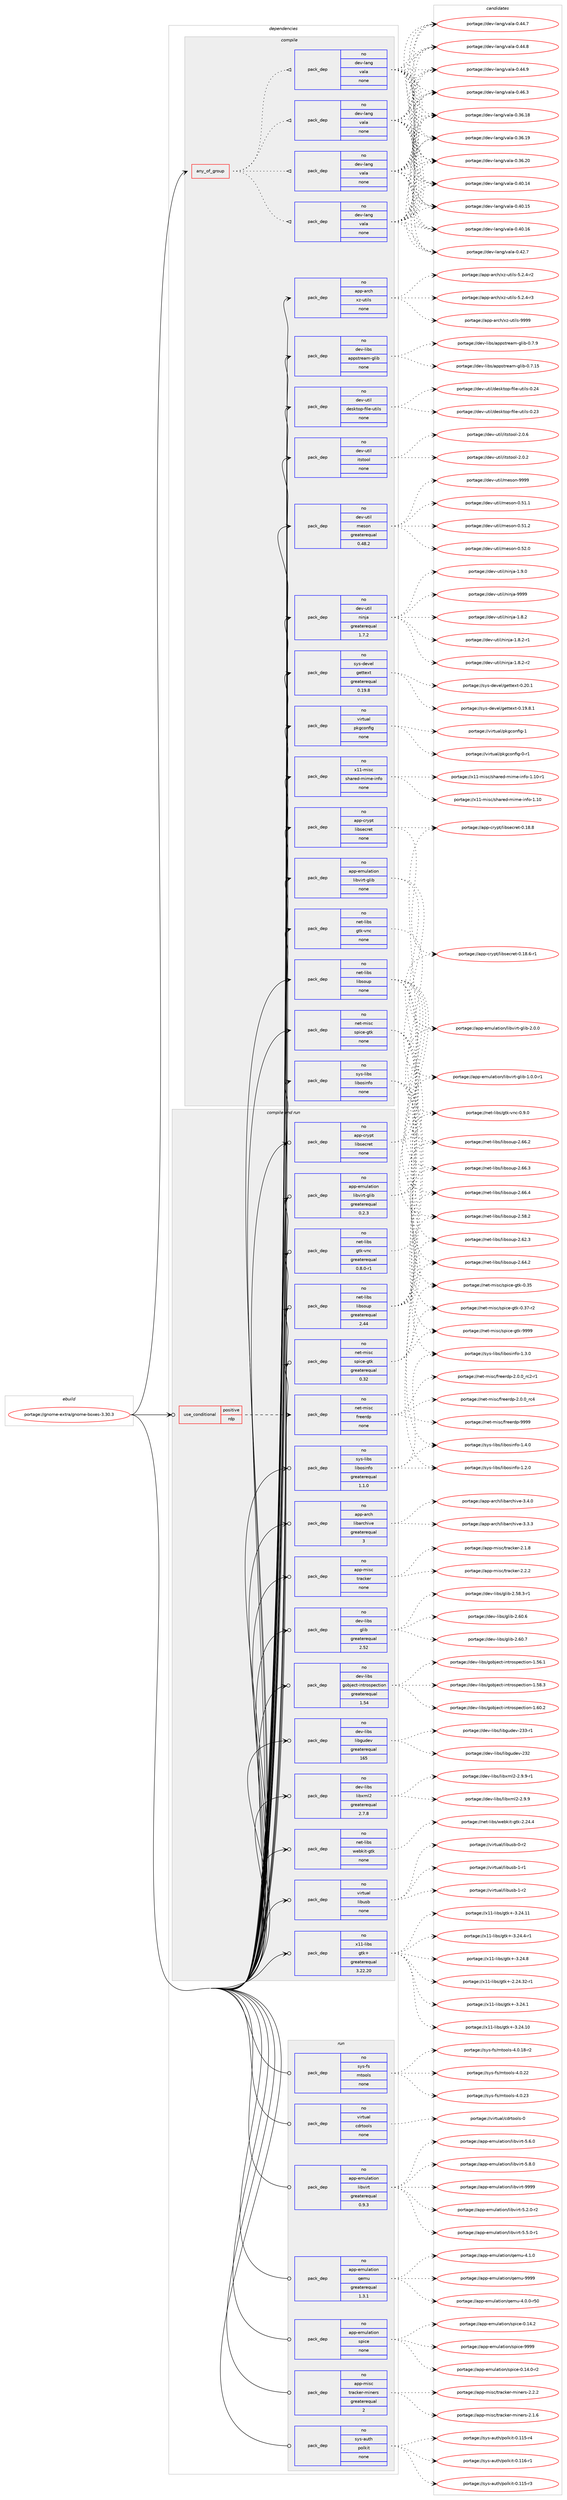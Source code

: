 digraph prolog {

# *************
# Graph options
# *************

newrank=true;
concentrate=true;
compound=true;
graph [rankdir=LR,fontname=Helvetica,fontsize=10,ranksep=1.5];#, ranksep=2.5, nodesep=0.2];
edge  [arrowhead=vee];
node  [fontname=Helvetica,fontsize=10];

# **********
# The ebuild
# **********

subgraph cluster_leftcol {
color=gray;
rank=same;
label=<<i>ebuild</i>>;
id [label="portage://gnome-extra/gnome-boxes-3.30.3", color=red, width=4, href="../gnome-extra/gnome-boxes-3.30.3.svg"];
}

# ****************
# The dependencies
# ****************

subgraph cluster_midcol {
color=gray;
label=<<i>dependencies</i>>;
subgraph cluster_compile {
fillcolor="#eeeeee";
style=filled;
label=<<i>compile</i>>;
subgraph any4024 {
dependency281312 [label=<<TABLE BORDER="0" CELLBORDER="1" CELLSPACING="0" CELLPADDING="4"><TR><TD CELLPADDING="10">any_of_group</TD></TR></TABLE>>, shape=none, color=red];subgraph pack202770 {
dependency281313 [label=<<TABLE BORDER="0" CELLBORDER="1" CELLSPACING="0" CELLPADDING="4" WIDTH="220"><TR><TD ROWSPAN="6" CELLPADDING="30">pack_dep</TD></TR><TR><TD WIDTH="110">no</TD></TR><TR><TD>dev-lang</TD></TR><TR><TD>vala</TD></TR><TR><TD>none</TD></TR><TR><TD></TD></TR></TABLE>>, shape=none, color=blue];
}
dependency281312:e -> dependency281313:w [weight=20,style="dotted",arrowhead="oinv"];
subgraph pack202771 {
dependency281314 [label=<<TABLE BORDER="0" CELLBORDER="1" CELLSPACING="0" CELLPADDING="4" WIDTH="220"><TR><TD ROWSPAN="6" CELLPADDING="30">pack_dep</TD></TR><TR><TD WIDTH="110">no</TD></TR><TR><TD>dev-lang</TD></TR><TR><TD>vala</TD></TR><TR><TD>none</TD></TR><TR><TD></TD></TR></TABLE>>, shape=none, color=blue];
}
dependency281312:e -> dependency281314:w [weight=20,style="dotted",arrowhead="oinv"];
subgraph pack202772 {
dependency281315 [label=<<TABLE BORDER="0" CELLBORDER="1" CELLSPACING="0" CELLPADDING="4" WIDTH="220"><TR><TD ROWSPAN="6" CELLPADDING="30">pack_dep</TD></TR><TR><TD WIDTH="110">no</TD></TR><TR><TD>dev-lang</TD></TR><TR><TD>vala</TD></TR><TR><TD>none</TD></TR><TR><TD></TD></TR></TABLE>>, shape=none, color=blue];
}
dependency281312:e -> dependency281315:w [weight=20,style="dotted",arrowhead="oinv"];
subgraph pack202773 {
dependency281316 [label=<<TABLE BORDER="0" CELLBORDER="1" CELLSPACING="0" CELLPADDING="4" WIDTH="220"><TR><TD ROWSPAN="6" CELLPADDING="30">pack_dep</TD></TR><TR><TD WIDTH="110">no</TD></TR><TR><TD>dev-lang</TD></TR><TR><TD>vala</TD></TR><TR><TD>none</TD></TR><TR><TD></TD></TR></TABLE>>, shape=none, color=blue];
}
dependency281312:e -> dependency281316:w [weight=20,style="dotted",arrowhead="oinv"];
}
id:e -> dependency281312:w [weight=20,style="solid",arrowhead="vee"];
subgraph pack202774 {
dependency281317 [label=<<TABLE BORDER="0" CELLBORDER="1" CELLSPACING="0" CELLPADDING="4" WIDTH="220"><TR><TD ROWSPAN="6" CELLPADDING="30">pack_dep</TD></TR><TR><TD WIDTH="110">no</TD></TR><TR><TD>app-arch</TD></TR><TR><TD>xz-utils</TD></TR><TR><TD>none</TD></TR><TR><TD></TD></TR></TABLE>>, shape=none, color=blue];
}
id:e -> dependency281317:w [weight=20,style="solid",arrowhead="vee"];
subgraph pack202775 {
dependency281318 [label=<<TABLE BORDER="0" CELLBORDER="1" CELLSPACING="0" CELLPADDING="4" WIDTH="220"><TR><TD ROWSPAN="6" CELLPADDING="30">pack_dep</TD></TR><TR><TD WIDTH="110">no</TD></TR><TR><TD>app-crypt</TD></TR><TR><TD>libsecret</TD></TR><TR><TD>none</TD></TR><TR><TD></TD></TR></TABLE>>, shape=none, color=blue];
}
id:e -> dependency281318:w [weight=20,style="solid",arrowhead="vee"];
subgraph pack202776 {
dependency281319 [label=<<TABLE BORDER="0" CELLBORDER="1" CELLSPACING="0" CELLPADDING="4" WIDTH="220"><TR><TD ROWSPAN="6" CELLPADDING="30">pack_dep</TD></TR><TR><TD WIDTH="110">no</TD></TR><TR><TD>app-emulation</TD></TR><TR><TD>libvirt-glib</TD></TR><TR><TD>none</TD></TR><TR><TD></TD></TR></TABLE>>, shape=none, color=blue];
}
id:e -> dependency281319:w [weight=20,style="solid",arrowhead="vee"];
subgraph pack202777 {
dependency281320 [label=<<TABLE BORDER="0" CELLBORDER="1" CELLSPACING="0" CELLPADDING="4" WIDTH="220"><TR><TD ROWSPAN="6" CELLPADDING="30">pack_dep</TD></TR><TR><TD WIDTH="110">no</TD></TR><TR><TD>dev-libs</TD></TR><TR><TD>appstream-glib</TD></TR><TR><TD>none</TD></TR><TR><TD></TD></TR></TABLE>>, shape=none, color=blue];
}
id:e -> dependency281320:w [weight=20,style="solid",arrowhead="vee"];
subgraph pack202778 {
dependency281321 [label=<<TABLE BORDER="0" CELLBORDER="1" CELLSPACING="0" CELLPADDING="4" WIDTH="220"><TR><TD ROWSPAN="6" CELLPADDING="30">pack_dep</TD></TR><TR><TD WIDTH="110">no</TD></TR><TR><TD>dev-util</TD></TR><TR><TD>desktop-file-utils</TD></TR><TR><TD>none</TD></TR><TR><TD></TD></TR></TABLE>>, shape=none, color=blue];
}
id:e -> dependency281321:w [weight=20,style="solid",arrowhead="vee"];
subgraph pack202779 {
dependency281322 [label=<<TABLE BORDER="0" CELLBORDER="1" CELLSPACING="0" CELLPADDING="4" WIDTH="220"><TR><TD ROWSPAN="6" CELLPADDING="30">pack_dep</TD></TR><TR><TD WIDTH="110">no</TD></TR><TR><TD>dev-util</TD></TR><TR><TD>itstool</TD></TR><TR><TD>none</TD></TR><TR><TD></TD></TR></TABLE>>, shape=none, color=blue];
}
id:e -> dependency281322:w [weight=20,style="solid",arrowhead="vee"];
subgraph pack202780 {
dependency281323 [label=<<TABLE BORDER="0" CELLBORDER="1" CELLSPACING="0" CELLPADDING="4" WIDTH="220"><TR><TD ROWSPAN="6" CELLPADDING="30">pack_dep</TD></TR><TR><TD WIDTH="110">no</TD></TR><TR><TD>dev-util</TD></TR><TR><TD>meson</TD></TR><TR><TD>greaterequal</TD></TR><TR><TD>0.48.2</TD></TR></TABLE>>, shape=none, color=blue];
}
id:e -> dependency281323:w [weight=20,style="solid",arrowhead="vee"];
subgraph pack202781 {
dependency281324 [label=<<TABLE BORDER="0" CELLBORDER="1" CELLSPACING="0" CELLPADDING="4" WIDTH="220"><TR><TD ROWSPAN="6" CELLPADDING="30">pack_dep</TD></TR><TR><TD WIDTH="110">no</TD></TR><TR><TD>dev-util</TD></TR><TR><TD>ninja</TD></TR><TR><TD>greaterequal</TD></TR><TR><TD>1.7.2</TD></TR></TABLE>>, shape=none, color=blue];
}
id:e -> dependency281324:w [weight=20,style="solid",arrowhead="vee"];
subgraph pack202782 {
dependency281325 [label=<<TABLE BORDER="0" CELLBORDER="1" CELLSPACING="0" CELLPADDING="4" WIDTH="220"><TR><TD ROWSPAN="6" CELLPADDING="30">pack_dep</TD></TR><TR><TD WIDTH="110">no</TD></TR><TR><TD>net-libs</TD></TR><TR><TD>gtk-vnc</TD></TR><TR><TD>none</TD></TR><TR><TD></TD></TR></TABLE>>, shape=none, color=blue];
}
id:e -> dependency281325:w [weight=20,style="solid",arrowhead="vee"];
subgraph pack202783 {
dependency281326 [label=<<TABLE BORDER="0" CELLBORDER="1" CELLSPACING="0" CELLPADDING="4" WIDTH="220"><TR><TD ROWSPAN="6" CELLPADDING="30">pack_dep</TD></TR><TR><TD WIDTH="110">no</TD></TR><TR><TD>net-libs</TD></TR><TR><TD>libsoup</TD></TR><TR><TD>none</TD></TR><TR><TD></TD></TR></TABLE>>, shape=none, color=blue];
}
id:e -> dependency281326:w [weight=20,style="solid",arrowhead="vee"];
subgraph pack202784 {
dependency281327 [label=<<TABLE BORDER="0" CELLBORDER="1" CELLSPACING="0" CELLPADDING="4" WIDTH="220"><TR><TD ROWSPAN="6" CELLPADDING="30">pack_dep</TD></TR><TR><TD WIDTH="110">no</TD></TR><TR><TD>net-misc</TD></TR><TR><TD>spice-gtk</TD></TR><TR><TD>none</TD></TR><TR><TD></TD></TR></TABLE>>, shape=none, color=blue];
}
id:e -> dependency281327:w [weight=20,style="solid",arrowhead="vee"];
subgraph pack202785 {
dependency281328 [label=<<TABLE BORDER="0" CELLBORDER="1" CELLSPACING="0" CELLPADDING="4" WIDTH="220"><TR><TD ROWSPAN="6" CELLPADDING="30">pack_dep</TD></TR><TR><TD WIDTH="110">no</TD></TR><TR><TD>sys-devel</TD></TR><TR><TD>gettext</TD></TR><TR><TD>greaterequal</TD></TR><TR><TD>0.19.8</TD></TR></TABLE>>, shape=none, color=blue];
}
id:e -> dependency281328:w [weight=20,style="solid",arrowhead="vee"];
subgraph pack202786 {
dependency281329 [label=<<TABLE BORDER="0" CELLBORDER="1" CELLSPACING="0" CELLPADDING="4" WIDTH="220"><TR><TD ROWSPAN="6" CELLPADDING="30">pack_dep</TD></TR><TR><TD WIDTH="110">no</TD></TR><TR><TD>sys-libs</TD></TR><TR><TD>libosinfo</TD></TR><TR><TD>none</TD></TR><TR><TD></TD></TR></TABLE>>, shape=none, color=blue];
}
id:e -> dependency281329:w [weight=20,style="solid",arrowhead="vee"];
subgraph pack202787 {
dependency281330 [label=<<TABLE BORDER="0" CELLBORDER="1" CELLSPACING="0" CELLPADDING="4" WIDTH="220"><TR><TD ROWSPAN="6" CELLPADDING="30">pack_dep</TD></TR><TR><TD WIDTH="110">no</TD></TR><TR><TD>virtual</TD></TR><TR><TD>pkgconfig</TD></TR><TR><TD>none</TD></TR><TR><TD></TD></TR></TABLE>>, shape=none, color=blue];
}
id:e -> dependency281330:w [weight=20,style="solid",arrowhead="vee"];
subgraph pack202788 {
dependency281331 [label=<<TABLE BORDER="0" CELLBORDER="1" CELLSPACING="0" CELLPADDING="4" WIDTH="220"><TR><TD ROWSPAN="6" CELLPADDING="30">pack_dep</TD></TR><TR><TD WIDTH="110">no</TD></TR><TR><TD>x11-misc</TD></TR><TR><TD>shared-mime-info</TD></TR><TR><TD>none</TD></TR><TR><TD></TD></TR></TABLE>>, shape=none, color=blue];
}
id:e -> dependency281331:w [weight=20,style="solid",arrowhead="vee"];
}
subgraph cluster_compileandrun {
fillcolor="#eeeeee";
style=filled;
label=<<i>compile and run</i>>;
subgraph cond74429 {
dependency281332 [label=<<TABLE BORDER="0" CELLBORDER="1" CELLSPACING="0" CELLPADDING="4"><TR><TD ROWSPAN="3" CELLPADDING="10">use_conditional</TD></TR><TR><TD>positive</TD></TR><TR><TD>rdp</TD></TR></TABLE>>, shape=none, color=red];
subgraph pack202789 {
dependency281333 [label=<<TABLE BORDER="0" CELLBORDER="1" CELLSPACING="0" CELLPADDING="4" WIDTH="220"><TR><TD ROWSPAN="6" CELLPADDING="30">pack_dep</TD></TR><TR><TD WIDTH="110">no</TD></TR><TR><TD>net-misc</TD></TR><TR><TD>freerdp</TD></TR><TR><TD>none</TD></TR><TR><TD></TD></TR></TABLE>>, shape=none, color=blue];
}
dependency281332:e -> dependency281333:w [weight=20,style="dashed",arrowhead="vee"];
}
id:e -> dependency281332:w [weight=20,style="solid",arrowhead="odotvee"];
subgraph pack202790 {
dependency281334 [label=<<TABLE BORDER="0" CELLBORDER="1" CELLSPACING="0" CELLPADDING="4" WIDTH="220"><TR><TD ROWSPAN="6" CELLPADDING="30">pack_dep</TD></TR><TR><TD WIDTH="110">no</TD></TR><TR><TD>app-arch</TD></TR><TR><TD>libarchive</TD></TR><TR><TD>greaterequal</TD></TR><TR><TD>3</TD></TR></TABLE>>, shape=none, color=blue];
}
id:e -> dependency281334:w [weight=20,style="solid",arrowhead="odotvee"];
subgraph pack202791 {
dependency281335 [label=<<TABLE BORDER="0" CELLBORDER="1" CELLSPACING="0" CELLPADDING="4" WIDTH="220"><TR><TD ROWSPAN="6" CELLPADDING="30">pack_dep</TD></TR><TR><TD WIDTH="110">no</TD></TR><TR><TD>app-crypt</TD></TR><TR><TD>libsecret</TD></TR><TR><TD>none</TD></TR><TR><TD></TD></TR></TABLE>>, shape=none, color=blue];
}
id:e -> dependency281335:w [weight=20,style="solid",arrowhead="odotvee"];
subgraph pack202792 {
dependency281336 [label=<<TABLE BORDER="0" CELLBORDER="1" CELLSPACING="0" CELLPADDING="4" WIDTH="220"><TR><TD ROWSPAN="6" CELLPADDING="30">pack_dep</TD></TR><TR><TD WIDTH="110">no</TD></TR><TR><TD>app-emulation</TD></TR><TR><TD>libvirt-glib</TD></TR><TR><TD>greaterequal</TD></TR><TR><TD>0.2.3</TD></TR></TABLE>>, shape=none, color=blue];
}
id:e -> dependency281336:w [weight=20,style="solid",arrowhead="odotvee"];
subgraph pack202793 {
dependency281337 [label=<<TABLE BORDER="0" CELLBORDER="1" CELLSPACING="0" CELLPADDING="4" WIDTH="220"><TR><TD ROWSPAN="6" CELLPADDING="30">pack_dep</TD></TR><TR><TD WIDTH="110">no</TD></TR><TR><TD>app-misc</TD></TR><TR><TD>tracker</TD></TR><TR><TD>none</TD></TR><TR><TD></TD></TR></TABLE>>, shape=none, color=blue];
}
id:e -> dependency281337:w [weight=20,style="solid",arrowhead="odotvee"];
subgraph pack202794 {
dependency281338 [label=<<TABLE BORDER="0" CELLBORDER="1" CELLSPACING="0" CELLPADDING="4" WIDTH="220"><TR><TD ROWSPAN="6" CELLPADDING="30">pack_dep</TD></TR><TR><TD WIDTH="110">no</TD></TR><TR><TD>dev-libs</TD></TR><TR><TD>glib</TD></TR><TR><TD>greaterequal</TD></TR><TR><TD>2.52</TD></TR></TABLE>>, shape=none, color=blue];
}
id:e -> dependency281338:w [weight=20,style="solid",arrowhead="odotvee"];
subgraph pack202795 {
dependency281339 [label=<<TABLE BORDER="0" CELLBORDER="1" CELLSPACING="0" CELLPADDING="4" WIDTH="220"><TR><TD ROWSPAN="6" CELLPADDING="30">pack_dep</TD></TR><TR><TD WIDTH="110">no</TD></TR><TR><TD>dev-libs</TD></TR><TR><TD>gobject-introspection</TD></TR><TR><TD>greaterequal</TD></TR><TR><TD>1.54</TD></TR></TABLE>>, shape=none, color=blue];
}
id:e -> dependency281339:w [weight=20,style="solid",arrowhead="odotvee"];
subgraph pack202796 {
dependency281340 [label=<<TABLE BORDER="0" CELLBORDER="1" CELLSPACING="0" CELLPADDING="4" WIDTH="220"><TR><TD ROWSPAN="6" CELLPADDING="30">pack_dep</TD></TR><TR><TD WIDTH="110">no</TD></TR><TR><TD>dev-libs</TD></TR><TR><TD>libgudev</TD></TR><TR><TD>greaterequal</TD></TR><TR><TD>165</TD></TR></TABLE>>, shape=none, color=blue];
}
id:e -> dependency281340:w [weight=20,style="solid",arrowhead="odotvee"];
subgraph pack202797 {
dependency281341 [label=<<TABLE BORDER="0" CELLBORDER="1" CELLSPACING="0" CELLPADDING="4" WIDTH="220"><TR><TD ROWSPAN="6" CELLPADDING="30">pack_dep</TD></TR><TR><TD WIDTH="110">no</TD></TR><TR><TD>dev-libs</TD></TR><TR><TD>libxml2</TD></TR><TR><TD>greaterequal</TD></TR><TR><TD>2.7.8</TD></TR></TABLE>>, shape=none, color=blue];
}
id:e -> dependency281341:w [weight=20,style="solid",arrowhead="odotvee"];
subgraph pack202798 {
dependency281342 [label=<<TABLE BORDER="0" CELLBORDER="1" CELLSPACING="0" CELLPADDING="4" WIDTH="220"><TR><TD ROWSPAN="6" CELLPADDING="30">pack_dep</TD></TR><TR><TD WIDTH="110">no</TD></TR><TR><TD>net-libs</TD></TR><TR><TD>gtk-vnc</TD></TR><TR><TD>greaterequal</TD></TR><TR><TD>0.8.0-r1</TD></TR></TABLE>>, shape=none, color=blue];
}
id:e -> dependency281342:w [weight=20,style="solid",arrowhead="odotvee"];
subgraph pack202799 {
dependency281343 [label=<<TABLE BORDER="0" CELLBORDER="1" CELLSPACING="0" CELLPADDING="4" WIDTH="220"><TR><TD ROWSPAN="6" CELLPADDING="30">pack_dep</TD></TR><TR><TD WIDTH="110">no</TD></TR><TR><TD>net-libs</TD></TR><TR><TD>libsoup</TD></TR><TR><TD>greaterequal</TD></TR><TR><TD>2.44</TD></TR></TABLE>>, shape=none, color=blue];
}
id:e -> dependency281343:w [weight=20,style="solid",arrowhead="odotvee"];
subgraph pack202800 {
dependency281344 [label=<<TABLE BORDER="0" CELLBORDER="1" CELLSPACING="0" CELLPADDING="4" WIDTH="220"><TR><TD ROWSPAN="6" CELLPADDING="30">pack_dep</TD></TR><TR><TD WIDTH="110">no</TD></TR><TR><TD>net-libs</TD></TR><TR><TD>webkit-gtk</TD></TR><TR><TD>none</TD></TR><TR><TD></TD></TR></TABLE>>, shape=none, color=blue];
}
id:e -> dependency281344:w [weight=20,style="solid",arrowhead="odotvee"];
subgraph pack202801 {
dependency281345 [label=<<TABLE BORDER="0" CELLBORDER="1" CELLSPACING="0" CELLPADDING="4" WIDTH="220"><TR><TD ROWSPAN="6" CELLPADDING="30">pack_dep</TD></TR><TR><TD WIDTH="110">no</TD></TR><TR><TD>net-misc</TD></TR><TR><TD>spice-gtk</TD></TR><TR><TD>greaterequal</TD></TR><TR><TD>0.32</TD></TR></TABLE>>, shape=none, color=blue];
}
id:e -> dependency281345:w [weight=20,style="solid",arrowhead="odotvee"];
subgraph pack202802 {
dependency281346 [label=<<TABLE BORDER="0" CELLBORDER="1" CELLSPACING="0" CELLPADDING="4" WIDTH="220"><TR><TD ROWSPAN="6" CELLPADDING="30">pack_dep</TD></TR><TR><TD WIDTH="110">no</TD></TR><TR><TD>sys-libs</TD></TR><TR><TD>libosinfo</TD></TR><TR><TD>greaterequal</TD></TR><TR><TD>1.1.0</TD></TR></TABLE>>, shape=none, color=blue];
}
id:e -> dependency281346:w [weight=20,style="solid",arrowhead="odotvee"];
subgraph pack202803 {
dependency281347 [label=<<TABLE BORDER="0" CELLBORDER="1" CELLSPACING="0" CELLPADDING="4" WIDTH="220"><TR><TD ROWSPAN="6" CELLPADDING="30">pack_dep</TD></TR><TR><TD WIDTH="110">no</TD></TR><TR><TD>virtual</TD></TR><TR><TD>libusb</TD></TR><TR><TD>none</TD></TR><TR><TD></TD></TR></TABLE>>, shape=none, color=blue];
}
id:e -> dependency281347:w [weight=20,style="solid",arrowhead="odotvee"];
subgraph pack202804 {
dependency281348 [label=<<TABLE BORDER="0" CELLBORDER="1" CELLSPACING="0" CELLPADDING="4" WIDTH="220"><TR><TD ROWSPAN="6" CELLPADDING="30">pack_dep</TD></TR><TR><TD WIDTH="110">no</TD></TR><TR><TD>x11-libs</TD></TR><TR><TD>gtk+</TD></TR><TR><TD>greaterequal</TD></TR><TR><TD>3.22.20</TD></TR></TABLE>>, shape=none, color=blue];
}
id:e -> dependency281348:w [weight=20,style="solid",arrowhead="odotvee"];
}
subgraph cluster_run {
fillcolor="#eeeeee";
style=filled;
label=<<i>run</i>>;
subgraph pack202805 {
dependency281349 [label=<<TABLE BORDER="0" CELLBORDER="1" CELLSPACING="0" CELLPADDING="4" WIDTH="220"><TR><TD ROWSPAN="6" CELLPADDING="30">pack_dep</TD></TR><TR><TD WIDTH="110">no</TD></TR><TR><TD>app-emulation</TD></TR><TR><TD>libvirt</TD></TR><TR><TD>greaterequal</TD></TR><TR><TD>0.9.3</TD></TR></TABLE>>, shape=none, color=blue];
}
id:e -> dependency281349:w [weight=20,style="solid",arrowhead="odot"];
subgraph pack202806 {
dependency281350 [label=<<TABLE BORDER="0" CELLBORDER="1" CELLSPACING="0" CELLPADDING="4" WIDTH="220"><TR><TD ROWSPAN="6" CELLPADDING="30">pack_dep</TD></TR><TR><TD WIDTH="110">no</TD></TR><TR><TD>app-emulation</TD></TR><TR><TD>qemu</TD></TR><TR><TD>greaterequal</TD></TR><TR><TD>1.3.1</TD></TR></TABLE>>, shape=none, color=blue];
}
id:e -> dependency281350:w [weight=20,style="solid",arrowhead="odot"];
subgraph pack202807 {
dependency281351 [label=<<TABLE BORDER="0" CELLBORDER="1" CELLSPACING="0" CELLPADDING="4" WIDTH="220"><TR><TD ROWSPAN="6" CELLPADDING="30">pack_dep</TD></TR><TR><TD WIDTH="110">no</TD></TR><TR><TD>app-emulation</TD></TR><TR><TD>spice</TD></TR><TR><TD>none</TD></TR><TR><TD></TD></TR></TABLE>>, shape=none, color=blue];
}
id:e -> dependency281351:w [weight=20,style="solid",arrowhead="odot"];
subgraph pack202808 {
dependency281352 [label=<<TABLE BORDER="0" CELLBORDER="1" CELLSPACING="0" CELLPADDING="4" WIDTH="220"><TR><TD ROWSPAN="6" CELLPADDING="30">pack_dep</TD></TR><TR><TD WIDTH="110">no</TD></TR><TR><TD>app-misc</TD></TR><TR><TD>tracker-miners</TD></TR><TR><TD>greaterequal</TD></TR><TR><TD>2</TD></TR></TABLE>>, shape=none, color=blue];
}
id:e -> dependency281352:w [weight=20,style="solid",arrowhead="odot"];
subgraph pack202809 {
dependency281353 [label=<<TABLE BORDER="0" CELLBORDER="1" CELLSPACING="0" CELLPADDING="4" WIDTH="220"><TR><TD ROWSPAN="6" CELLPADDING="30">pack_dep</TD></TR><TR><TD WIDTH="110">no</TD></TR><TR><TD>sys-auth</TD></TR><TR><TD>polkit</TD></TR><TR><TD>none</TD></TR><TR><TD></TD></TR></TABLE>>, shape=none, color=blue];
}
id:e -> dependency281353:w [weight=20,style="solid",arrowhead="odot"];
subgraph pack202810 {
dependency281354 [label=<<TABLE BORDER="0" CELLBORDER="1" CELLSPACING="0" CELLPADDING="4" WIDTH="220"><TR><TD ROWSPAN="6" CELLPADDING="30">pack_dep</TD></TR><TR><TD WIDTH="110">no</TD></TR><TR><TD>sys-fs</TD></TR><TR><TD>mtools</TD></TR><TR><TD>none</TD></TR><TR><TD></TD></TR></TABLE>>, shape=none, color=blue];
}
id:e -> dependency281354:w [weight=20,style="solid",arrowhead="odot"];
subgraph pack202811 {
dependency281355 [label=<<TABLE BORDER="0" CELLBORDER="1" CELLSPACING="0" CELLPADDING="4" WIDTH="220"><TR><TD ROWSPAN="6" CELLPADDING="30">pack_dep</TD></TR><TR><TD WIDTH="110">no</TD></TR><TR><TD>virtual</TD></TR><TR><TD>cdrtools</TD></TR><TR><TD>none</TD></TR><TR><TD></TD></TR></TABLE>>, shape=none, color=blue];
}
id:e -> dependency281355:w [weight=20,style="solid",arrowhead="odot"];
}
}

# **************
# The candidates
# **************

subgraph cluster_choices {
rank=same;
color=gray;
label=<<i>candidates</i>>;

subgraph choice202770 {
color=black;
nodesep=1;
choiceportage10010111845108971101034711897108974548465154464956 [label="portage://dev-lang/vala-0.36.18", color=red, width=4,href="../dev-lang/vala-0.36.18.svg"];
choiceportage10010111845108971101034711897108974548465154464957 [label="portage://dev-lang/vala-0.36.19", color=red, width=4,href="../dev-lang/vala-0.36.19.svg"];
choiceportage10010111845108971101034711897108974548465154465048 [label="portage://dev-lang/vala-0.36.20", color=red, width=4,href="../dev-lang/vala-0.36.20.svg"];
choiceportage10010111845108971101034711897108974548465248464952 [label="portage://dev-lang/vala-0.40.14", color=red, width=4,href="../dev-lang/vala-0.40.14.svg"];
choiceportage10010111845108971101034711897108974548465248464953 [label="portage://dev-lang/vala-0.40.15", color=red, width=4,href="../dev-lang/vala-0.40.15.svg"];
choiceportage10010111845108971101034711897108974548465248464954 [label="portage://dev-lang/vala-0.40.16", color=red, width=4,href="../dev-lang/vala-0.40.16.svg"];
choiceportage100101118451089711010347118971089745484652504655 [label="portage://dev-lang/vala-0.42.7", color=red, width=4,href="../dev-lang/vala-0.42.7.svg"];
choiceportage100101118451089711010347118971089745484652524655 [label="portage://dev-lang/vala-0.44.7", color=red, width=4,href="../dev-lang/vala-0.44.7.svg"];
choiceportage100101118451089711010347118971089745484652524656 [label="portage://dev-lang/vala-0.44.8", color=red, width=4,href="../dev-lang/vala-0.44.8.svg"];
choiceportage100101118451089711010347118971089745484652524657 [label="portage://dev-lang/vala-0.44.9", color=red, width=4,href="../dev-lang/vala-0.44.9.svg"];
choiceportage100101118451089711010347118971089745484652544651 [label="portage://dev-lang/vala-0.46.3", color=red, width=4,href="../dev-lang/vala-0.46.3.svg"];
dependency281313:e -> choiceportage10010111845108971101034711897108974548465154464956:w [style=dotted,weight="100"];
dependency281313:e -> choiceportage10010111845108971101034711897108974548465154464957:w [style=dotted,weight="100"];
dependency281313:e -> choiceportage10010111845108971101034711897108974548465154465048:w [style=dotted,weight="100"];
dependency281313:e -> choiceportage10010111845108971101034711897108974548465248464952:w [style=dotted,weight="100"];
dependency281313:e -> choiceportage10010111845108971101034711897108974548465248464953:w [style=dotted,weight="100"];
dependency281313:e -> choiceportage10010111845108971101034711897108974548465248464954:w [style=dotted,weight="100"];
dependency281313:e -> choiceportage100101118451089711010347118971089745484652504655:w [style=dotted,weight="100"];
dependency281313:e -> choiceportage100101118451089711010347118971089745484652524655:w [style=dotted,weight="100"];
dependency281313:e -> choiceportage100101118451089711010347118971089745484652524656:w [style=dotted,weight="100"];
dependency281313:e -> choiceportage100101118451089711010347118971089745484652524657:w [style=dotted,weight="100"];
dependency281313:e -> choiceportage100101118451089711010347118971089745484652544651:w [style=dotted,weight="100"];
}
subgraph choice202771 {
color=black;
nodesep=1;
choiceportage10010111845108971101034711897108974548465154464956 [label="portage://dev-lang/vala-0.36.18", color=red, width=4,href="../dev-lang/vala-0.36.18.svg"];
choiceportage10010111845108971101034711897108974548465154464957 [label="portage://dev-lang/vala-0.36.19", color=red, width=4,href="../dev-lang/vala-0.36.19.svg"];
choiceportage10010111845108971101034711897108974548465154465048 [label="portage://dev-lang/vala-0.36.20", color=red, width=4,href="../dev-lang/vala-0.36.20.svg"];
choiceportage10010111845108971101034711897108974548465248464952 [label="portage://dev-lang/vala-0.40.14", color=red, width=4,href="../dev-lang/vala-0.40.14.svg"];
choiceportage10010111845108971101034711897108974548465248464953 [label="portage://dev-lang/vala-0.40.15", color=red, width=4,href="../dev-lang/vala-0.40.15.svg"];
choiceportage10010111845108971101034711897108974548465248464954 [label="portage://dev-lang/vala-0.40.16", color=red, width=4,href="../dev-lang/vala-0.40.16.svg"];
choiceportage100101118451089711010347118971089745484652504655 [label="portage://dev-lang/vala-0.42.7", color=red, width=4,href="../dev-lang/vala-0.42.7.svg"];
choiceportage100101118451089711010347118971089745484652524655 [label="portage://dev-lang/vala-0.44.7", color=red, width=4,href="../dev-lang/vala-0.44.7.svg"];
choiceportage100101118451089711010347118971089745484652524656 [label="portage://dev-lang/vala-0.44.8", color=red, width=4,href="../dev-lang/vala-0.44.8.svg"];
choiceportage100101118451089711010347118971089745484652524657 [label="portage://dev-lang/vala-0.44.9", color=red, width=4,href="../dev-lang/vala-0.44.9.svg"];
choiceportage100101118451089711010347118971089745484652544651 [label="portage://dev-lang/vala-0.46.3", color=red, width=4,href="../dev-lang/vala-0.46.3.svg"];
dependency281314:e -> choiceportage10010111845108971101034711897108974548465154464956:w [style=dotted,weight="100"];
dependency281314:e -> choiceportage10010111845108971101034711897108974548465154464957:w [style=dotted,weight="100"];
dependency281314:e -> choiceportage10010111845108971101034711897108974548465154465048:w [style=dotted,weight="100"];
dependency281314:e -> choiceportage10010111845108971101034711897108974548465248464952:w [style=dotted,weight="100"];
dependency281314:e -> choiceportage10010111845108971101034711897108974548465248464953:w [style=dotted,weight="100"];
dependency281314:e -> choiceportage10010111845108971101034711897108974548465248464954:w [style=dotted,weight="100"];
dependency281314:e -> choiceportage100101118451089711010347118971089745484652504655:w [style=dotted,weight="100"];
dependency281314:e -> choiceportage100101118451089711010347118971089745484652524655:w [style=dotted,weight="100"];
dependency281314:e -> choiceportage100101118451089711010347118971089745484652524656:w [style=dotted,weight="100"];
dependency281314:e -> choiceportage100101118451089711010347118971089745484652524657:w [style=dotted,weight="100"];
dependency281314:e -> choiceportage100101118451089711010347118971089745484652544651:w [style=dotted,weight="100"];
}
subgraph choice202772 {
color=black;
nodesep=1;
choiceportage10010111845108971101034711897108974548465154464956 [label="portage://dev-lang/vala-0.36.18", color=red, width=4,href="../dev-lang/vala-0.36.18.svg"];
choiceportage10010111845108971101034711897108974548465154464957 [label="portage://dev-lang/vala-0.36.19", color=red, width=4,href="../dev-lang/vala-0.36.19.svg"];
choiceportage10010111845108971101034711897108974548465154465048 [label="portage://dev-lang/vala-0.36.20", color=red, width=4,href="../dev-lang/vala-0.36.20.svg"];
choiceportage10010111845108971101034711897108974548465248464952 [label="portage://dev-lang/vala-0.40.14", color=red, width=4,href="../dev-lang/vala-0.40.14.svg"];
choiceportage10010111845108971101034711897108974548465248464953 [label="portage://dev-lang/vala-0.40.15", color=red, width=4,href="../dev-lang/vala-0.40.15.svg"];
choiceportage10010111845108971101034711897108974548465248464954 [label="portage://dev-lang/vala-0.40.16", color=red, width=4,href="../dev-lang/vala-0.40.16.svg"];
choiceportage100101118451089711010347118971089745484652504655 [label="portage://dev-lang/vala-0.42.7", color=red, width=4,href="../dev-lang/vala-0.42.7.svg"];
choiceportage100101118451089711010347118971089745484652524655 [label="portage://dev-lang/vala-0.44.7", color=red, width=4,href="../dev-lang/vala-0.44.7.svg"];
choiceportage100101118451089711010347118971089745484652524656 [label="portage://dev-lang/vala-0.44.8", color=red, width=4,href="../dev-lang/vala-0.44.8.svg"];
choiceportage100101118451089711010347118971089745484652524657 [label="portage://dev-lang/vala-0.44.9", color=red, width=4,href="../dev-lang/vala-0.44.9.svg"];
choiceportage100101118451089711010347118971089745484652544651 [label="portage://dev-lang/vala-0.46.3", color=red, width=4,href="../dev-lang/vala-0.46.3.svg"];
dependency281315:e -> choiceportage10010111845108971101034711897108974548465154464956:w [style=dotted,weight="100"];
dependency281315:e -> choiceportage10010111845108971101034711897108974548465154464957:w [style=dotted,weight="100"];
dependency281315:e -> choiceportage10010111845108971101034711897108974548465154465048:w [style=dotted,weight="100"];
dependency281315:e -> choiceportage10010111845108971101034711897108974548465248464952:w [style=dotted,weight="100"];
dependency281315:e -> choiceportage10010111845108971101034711897108974548465248464953:w [style=dotted,weight="100"];
dependency281315:e -> choiceportage10010111845108971101034711897108974548465248464954:w [style=dotted,weight="100"];
dependency281315:e -> choiceportage100101118451089711010347118971089745484652504655:w [style=dotted,weight="100"];
dependency281315:e -> choiceportage100101118451089711010347118971089745484652524655:w [style=dotted,weight="100"];
dependency281315:e -> choiceportage100101118451089711010347118971089745484652524656:w [style=dotted,weight="100"];
dependency281315:e -> choiceportage100101118451089711010347118971089745484652524657:w [style=dotted,weight="100"];
dependency281315:e -> choiceportage100101118451089711010347118971089745484652544651:w [style=dotted,weight="100"];
}
subgraph choice202773 {
color=black;
nodesep=1;
choiceportage10010111845108971101034711897108974548465154464956 [label="portage://dev-lang/vala-0.36.18", color=red, width=4,href="../dev-lang/vala-0.36.18.svg"];
choiceportage10010111845108971101034711897108974548465154464957 [label="portage://dev-lang/vala-0.36.19", color=red, width=4,href="../dev-lang/vala-0.36.19.svg"];
choiceportage10010111845108971101034711897108974548465154465048 [label="portage://dev-lang/vala-0.36.20", color=red, width=4,href="../dev-lang/vala-0.36.20.svg"];
choiceportage10010111845108971101034711897108974548465248464952 [label="portage://dev-lang/vala-0.40.14", color=red, width=4,href="../dev-lang/vala-0.40.14.svg"];
choiceportage10010111845108971101034711897108974548465248464953 [label="portage://dev-lang/vala-0.40.15", color=red, width=4,href="../dev-lang/vala-0.40.15.svg"];
choiceportage10010111845108971101034711897108974548465248464954 [label="portage://dev-lang/vala-0.40.16", color=red, width=4,href="../dev-lang/vala-0.40.16.svg"];
choiceportage100101118451089711010347118971089745484652504655 [label="portage://dev-lang/vala-0.42.7", color=red, width=4,href="../dev-lang/vala-0.42.7.svg"];
choiceportage100101118451089711010347118971089745484652524655 [label="portage://dev-lang/vala-0.44.7", color=red, width=4,href="../dev-lang/vala-0.44.7.svg"];
choiceportage100101118451089711010347118971089745484652524656 [label="portage://dev-lang/vala-0.44.8", color=red, width=4,href="../dev-lang/vala-0.44.8.svg"];
choiceportage100101118451089711010347118971089745484652524657 [label="portage://dev-lang/vala-0.44.9", color=red, width=4,href="../dev-lang/vala-0.44.9.svg"];
choiceportage100101118451089711010347118971089745484652544651 [label="portage://dev-lang/vala-0.46.3", color=red, width=4,href="../dev-lang/vala-0.46.3.svg"];
dependency281316:e -> choiceportage10010111845108971101034711897108974548465154464956:w [style=dotted,weight="100"];
dependency281316:e -> choiceportage10010111845108971101034711897108974548465154464957:w [style=dotted,weight="100"];
dependency281316:e -> choiceportage10010111845108971101034711897108974548465154465048:w [style=dotted,weight="100"];
dependency281316:e -> choiceportage10010111845108971101034711897108974548465248464952:w [style=dotted,weight="100"];
dependency281316:e -> choiceportage10010111845108971101034711897108974548465248464953:w [style=dotted,weight="100"];
dependency281316:e -> choiceportage10010111845108971101034711897108974548465248464954:w [style=dotted,weight="100"];
dependency281316:e -> choiceportage100101118451089711010347118971089745484652504655:w [style=dotted,weight="100"];
dependency281316:e -> choiceportage100101118451089711010347118971089745484652524655:w [style=dotted,weight="100"];
dependency281316:e -> choiceportage100101118451089711010347118971089745484652524656:w [style=dotted,weight="100"];
dependency281316:e -> choiceportage100101118451089711010347118971089745484652524657:w [style=dotted,weight="100"];
dependency281316:e -> choiceportage100101118451089711010347118971089745484652544651:w [style=dotted,weight="100"];
}
subgraph choice202774 {
color=black;
nodesep=1;
choiceportage9711211245971149910447120122451171161051081154553465046524511450 [label="portage://app-arch/xz-utils-5.2.4-r2", color=red, width=4,href="../app-arch/xz-utils-5.2.4-r2.svg"];
choiceportage9711211245971149910447120122451171161051081154553465046524511451 [label="portage://app-arch/xz-utils-5.2.4-r3", color=red, width=4,href="../app-arch/xz-utils-5.2.4-r3.svg"];
choiceportage9711211245971149910447120122451171161051081154557575757 [label="portage://app-arch/xz-utils-9999", color=red, width=4,href="../app-arch/xz-utils-9999.svg"];
dependency281317:e -> choiceportage9711211245971149910447120122451171161051081154553465046524511450:w [style=dotted,weight="100"];
dependency281317:e -> choiceportage9711211245971149910447120122451171161051081154553465046524511451:w [style=dotted,weight="100"];
dependency281317:e -> choiceportage9711211245971149910447120122451171161051081154557575757:w [style=dotted,weight="100"];
}
subgraph choice202775 {
color=black;
nodesep=1;
choiceportage971121124599114121112116471081059811510199114101116454846495646544511449 [label="portage://app-crypt/libsecret-0.18.6-r1", color=red, width=4,href="../app-crypt/libsecret-0.18.6-r1.svg"];
choiceportage97112112459911412111211647108105981151019911410111645484649564656 [label="portage://app-crypt/libsecret-0.18.8", color=red, width=4,href="../app-crypt/libsecret-0.18.8.svg"];
dependency281318:e -> choiceportage971121124599114121112116471081059811510199114101116454846495646544511449:w [style=dotted,weight="100"];
dependency281318:e -> choiceportage97112112459911412111211647108105981151019911410111645484649564656:w [style=dotted,weight="100"];
}
subgraph choice202776 {
color=black;
nodesep=1;
choiceportage971121124510110911710897116105111110471081059811810511411645103108105984549464846484511449 [label="portage://app-emulation/libvirt-glib-1.0.0-r1", color=red, width=4,href="../app-emulation/libvirt-glib-1.0.0-r1.svg"];
choiceportage97112112451011091171089711610511111047108105981181051141164510310810598455046484648 [label="portage://app-emulation/libvirt-glib-2.0.0", color=red, width=4,href="../app-emulation/libvirt-glib-2.0.0.svg"];
dependency281319:e -> choiceportage971121124510110911710897116105111110471081059811810511411645103108105984549464846484511449:w [style=dotted,weight="100"];
dependency281319:e -> choiceportage97112112451011091171089711610511111047108105981181051141164510310810598455046484648:w [style=dotted,weight="100"];
}
subgraph choice202777 {
color=black;
nodesep=1;
choiceportage1001011184510810598115479711211211511611410197109451031081059845484655464953 [label="portage://dev-libs/appstream-glib-0.7.15", color=red, width=4,href="../dev-libs/appstream-glib-0.7.15.svg"];
choiceportage10010111845108105981154797112112115116114101971094510310810598454846554657 [label="portage://dev-libs/appstream-glib-0.7.9", color=red, width=4,href="../dev-libs/appstream-glib-0.7.9.svg"];
dependency281320:e -> choiceportage1001011184510810598115479711211211511611410197109451031081059845484655464953:w [style=dotted,weight="100"];
dependency281320:e -> choiceportage10010111845108105981154797112112115116114101971094510310810598454846554657:w [style=dotted,weight="100"];
}
subgraph choice202778 {
color=black;
nodesep=1;
choiceportage100101118451171161051084710010111510711611111245102105108101451171161051081154548465051 [label="portage://dev-util/desktop-file-utils-0.23", color=red, width=4,href="../dev-util/desktop-file-utils-0.23.svg"];
choiceportage100101118451171161051084710010111510711611111245102105108101451171161051081154548465052 [label="portage://dev-util/desktop-file-utils-0.24", color=red, width=4,href="../dev-util/desktop-file-utils-0.24.svg"];
dependency281321:e -> choiceportage100101118451171161051084710010111510711611111245102105108101451171161051081154548465051:w [style=dotted,weight="100"];
dependency281321:e -> choiceportage100101118451171161051084710010111510711611111245102105108101451171161051081154548465052:w [style=dotted,weight="100"];
}
subgraph choice202779 {
color=black;
nodesep=1;
choiceportage1001011184511711610510847105116115116111111108455046484650 [label="portage://dev-util/itstool-2.0.2", color=red, width=4,href="../dev-util/itstool-2.0.2.svg"];
choiceportage1001011184511711610510847105116115116111111108455046484654 [label="portage://dev-util/itstool-2.0.6", color=red, width=4,href="../dev-util/itstool-2.0.6.svg"];
dependency281322:e -> choiceportage1001011184511711610510847105116115116111111108455046484650:w [style=dotted,weight="100"];
dependency281322:e -> choiceportage1001011184511711610510847105116115116111111108455046484654:w [style=dotted,weight="100"];
}
subgraph choice202780 {
color=black;
nodesep=1;
choiceportage100101118451171161051084710910111511111045484653494649 [label="portage://dev-util/meson-0.51.1", color=red, width=4,href="../dev-util/meson-0.51.1.svg"];
choiceportage100101118451171161051084710910111511111045484653494650 [label="portage://dev-util/meson-0.51.2", color=red, width=4,href="../dev-util/meson-0.51.2.svg"];
choiceportage100101118451171161051084710910111511111045484653504648 [label="portage://dev-util/meson-0.52.0", color=red, width=4,href="../dev-util/meson-0.52.0.svg"];
choiceportage10010111845117116105108471091011151111104557575757 [label="portage://dev-util/meson-9999", color=red, width=4,href="../dev-util/meson-9999.svg"];
dependency281323:e -> choiceportage100101118451171161051084710910111511111045484653494649:w [style=dotted,weight="100"];
dependency281323:e -> choiceportage100101118451171161051084710910111511111045484653494650:w [style=dotted,weight="100"];
dependency281323:e -> choiceportage100101118451171161051084710910111511111045484653504648:w [style=dotted,weight="100"];
dependency281323:e -> choiceportage10010111845117116105108471091011151111104557575757:w [style=dotted,weight="100"];
}
subgraph choice202781 {
color=black;
nodesep=1;
choiceportage100101118451171161051084711010511010697454946564650 [label="portage://dev-util/ninja-1.8.2", color=red, width=4,href="../dev-util/ninja-1.8.2.svg"];
choiceportage1001011184511711610510847110105110106974549465646504511449 [label="portage://dev-util/ninja-1.8.2-r1", color=red, width=4,href="../dev-util/ninja-1.8.2-r1.svg"];
choiceportage1001011184511711610510847110105110106974549465646504511450 [label="portage://dev-util/ninja-1.8.2-r2", color=red, width=4,href="../dev-util/ninja-1.8.2-r2.svg"];
choiceportage100101118451171161051084711010511010697454946574648 [label="portage://dev-util/ninja-1.9.0", color=red, width=4,href="../dev-util/ninja-1.9.0.svg"];
choiceportage1001011184511711610510847110105110106974557575757 [label="portage://dev-util/ninja-9999", color=red, width=4,href="../dev-util/ninja-9999.svg"];
dependency281324:e -> choiceportage100101118451171161051084711010511010697454946564650:w [style=dotted,weight="100"];
dependency281324:e -> choiceportage1001011184511711610510847110105110106974549465646504511449:w [style=dotted,weight="100"];
dependency281324:e -> choiceportage1001011184511711610510847110105110106974549465646504511450:w [style=dotted,weight="100"];
dependency281324:e -> choiceportage100101118451171161051084711010511010697454946574648:w [style=dotted,weight="100"];
dependency281324:e -> choiceportage1001011184511711610510847110105110106974557575757:w [style=dotted,weight="100"];
}
subgraph choice202782 {
color=black;
nodesep=1;
choiceportage1101011164510810598115471031161074511811099454846574648 [label="portage://net-libs/gtk-vnc-0.9.0", color=red, width=4,href="../net-libs/gtk-vnc-0.9.0.svg"];
dependency281325:e -> choiceportage1101011164510810598115471031161074511811099454846574648:w [style=dotted,weight="100"];
}
subgraph choice202783 {
color=black;
nodesep=1;
choiceportage1101011164510810598115471081059811511111711245504653564650 [label="portage://net-libs/libsoup-2.58.2", color=red, width=4,href="../net-libs/libsoup-2.58.2.svg"];
choiceportage1101011164510810598115471081059811511111711245504654504651 [label="portage://net-libs/libsoup-2.62.3", color=red, width=4,href="../net-libs/libsoup-2.62.3.svg"];
choiceportage1101011164510810598115471081059811511111711245504654524650 [label="portage://net-libs/libsoup-2.64.2", color=red, width=4,href="../net-libs/libsoup-2.64.2.svg"];
choiceportage1101011164510810598115471081059811511111711245504654544650 [label="portage://net-libs/libsoup-2.66.2", color=red, width=4,href="../net-libs/libsoup-2.66.2.svg"];
choiceportage1101011164510810598115471081059811511111711245504654544651 [label="portage://net-libs/libsoup-2.66.3", color=red, width=4,href="../net-libs/libsoup-2.66.3.svg"];
choiceportage1101011164510810598115471081059811511111711245504654544652 [label="portage://net-libs/libsoup-2.66.4", color=red, width=4,href="../net-libs/libsoup-2.66.4.svg"];
dependency281326:e -> choiceportage1101011164510810598115471081059811511111711245504653564650:w [style=dotted,weight="100"];
dependency281326:e -> choiceportage1101011164510810598115471081059811511111711245504654504651:w [style=dotted,weight="100"];
dependency281326:e -> choiceportage1101011164510810598115471081059811511111711245504654524650:w [style=dotted,weight="100"];
dependency281326:e -> choiceportage1101011164510810598115471081059811511111711245504654544650:w [style=dotted,weight="100"];
dependency281326:e -> choiceportage1101011164510810598115471081059811511111711245504654544651:w [style=dotted,weight="100"];
dependency281326:e -> choiceportage1101011164510810598115471081059811511111711245504654544652:w [style=dotted,weight="100"];
}
subgraph choice202784 {
color=black;
nodesep=1;
choiceportage11010111645109105115994711511210599101451031161074548465153 [label="portage://net-misc/spice-gtk-0.35", color=red, width=4,href="../net-misc/spice-gtk-0.35.svg"];
choiceportage110101116451091051159947115112105991014510311610745484651554511450 [label="portage://net-misc/spice-gtk-0.37-r2", color=red, width=4,href="../net-misc/spice-gtk-0.37-r2.svg"];
choiceportage11010111645109105115994711511210599101451031161074557575757 [label="portage://net-misc/spice-gtk-9999", color=red, width=4,href="../net-misc/spice-gtk-9999.svg"];
dependency281327:e -> choiceportage11010111645109105115994711511210599101451031161074548465153:w [style=dotted,weight="100"];
dependency281327:e -> choiceportage110101116451091051159947115112105991014510311610745484651554511450:w [style=dotted,weight="100"];
dependency281327:e -> choiceportage11010111645109105115994711511210599101451031161074557575757:w [style=dotted,weight="100"];
}
subgraph choice202785 {
color=black;
nodesep=1;
choiceportage1151211154510010111810110847103101116116101120116454846495746564649 [label="portage://sys-devel/gettext-0.19.8.1", color=red, width=4,href="../sys-devel/gettext-0.19.8.1.svg"];
choiceportage115121115451001011181011084710310111611610112011645484650484649 [label="portage://sys-devel/gettext-0.20.1", color=red, width=4,href="../sys-devel/gettext-0.20.1.svg"];
dependency281328:e -> choiceportage1151211154510010111810110847103101116116101120116454846495746564649:w [style=dotted,weight="100"];
dependency281328:e -> choiceportage115121115451001011181011084710310111611610112011645484650484649:w [style=dotted,weight="100"];
}
subgraph choice202786 {
color=black;
nodesep=1;
choiceportage11512111545108105981154710810598111115105110102111454946504648 [label="portage://sys-libs/libosinfo-1.2.0", color=red, width=4,href="../sys-libs/libosinfo-1.2.0.svg"];
choiceportage11512111545108105981154710810598111115105110102111454946514648 [label="portage://sys-libs/libosinfo-1.3.0", color=red, width=4,href="../sys-libs/libosinfo-1.3.0.svg"];
choiceportage11512111545108105981154710810598111115105110102111454946524648 [label="portage://sys-libs/libosinfo-1.4.0", color=red, width=4,href="../sys-libs/libosinfo-1.4.0.svg"];
dependency281329:e -> choiceportage11512111545108105981154710810598111115105110102111454946504648:w [style=dotted,weight="100"];
dependency281329:e -> choiceportage11512111545108105981154710810598111115105110102111454946514648:w [style=dotted,weight="100"];
dependency281329:e -> choiceportage11512111545108105981154710810598111115105110102111454946524648:w [style=dotted,weight="100"];
}
subgraph choice202787 {
color=black;
nodesep=1;
choiceportage11810511411611797108471121071039911111010210510345484511449 [label="portage://virtual/pkgconfig-0-r1", color=red, width=4,href="../virtual/pkgconfig-0-r1.svg"];
choiceportage1181051141161179710847112107103991111101021051034549 [label="portage://virtual/pkgconfig-1", color=red, width=4,href="../virtual/pkgconfig-1.svg"];
dependency281330:e -> choiceportage11810511411611797108471121071039911111010210510345484511449:w [style=dotted,weight="100"];
dependency281330:e -> choiceportage1181051141161179710847112107103991111101021051034549:w [style=dotted,weight="100"];
}
subgraph choice202788 {
color=black;
nodesep=1;
choiceportage12049494510910511599471151049711410110045109105109101451051101021114549464948 [label="portage://x11-misc/shared-mime-info-1.10", color=red, width=4,href="../x11-misc/shared-mime-info-1.10.svg"];
choiceportage120494945109105115994711510497114101100451091051091014510511010211145494649484511449 [label="portage://x11-misc/shared-mime-info-1.10-r1", color=red, width=4,href="../x11-misc/shared-mime-info-1.10-r1.svg"];
dependency281331:e -> choiceportage12049494510910511599471151049711410110045109105109101451051101021114549464948:w [style=dotted,weight="100"];
dependency281331:e -> choiceportage120494945109105115994711510497114101100451091051091014510511010211145494649484511449:w [style=dotted,weight="100"];
}
subgraph choice202789 {
color=black;
nodesep=1;
choiceportage1101011164510910511599471021141011011141001124550464846489511499504511449 [label="portage://net-misc/freerdp-2.0.0_rc2-r1", color=red, width=4,href="../net-misc/freerdp-2.0.0_rc2-r1.svg"];
choiceportage110101116451091051159947102114101101114100112455046484648951149952 [label="portage://net-misc/freerdp-2.0.0_rc4", color=red, width=4,href="../net-misc/freerdp-2.0.0_rc4.svg"];
choiceportage1101011164510910511599471021141011011141001124557575757 [label="portage://net-misc/freerdp-9999", color=red, width=4,href="../net-misc/freerdp-9999.svg"];
dependency281333:e -> choiceportage1101011164510910511599471021141011011141001124550464846489511499504511449:w [style=dotted,weight="100"];
dependency281333:e -> choiceportage110101116451091051159947102114101101114100112455046484648951149952:w [style=dotted,weight="100"];
dependency281333:e -> choiceportage1101011164510910511599471021141011011141001124557575757:w [style=dotted,weight="100"];
}
subgraph choice202790 {
color=black;
nodesep=1;
choiceportage9711211245971149910447108105989711499104105118101455146514651 [label="portage://app-arch/libarchive-3.3.3", color=red, width=4,href="../app-arch/libarchive-3.3.3.svg"];
choiceportage9711211245971149910447108105989711499104105118101455146524648 [label="portage://app-arch/libarchive-3.4.0", color=red, width=4,href="../app-arch/libarchive-3.4.0.svg"];
dependency281334:e -> choiceportage9711211245971149910447108105989711499104105118101455146514651:w [style=dotted,weight="100"];
dependency281334:e -> choiceportage9711211245971149910447108105989711499104105118101455146524648:w [style=dotted,weight="100"];
}
subgraph choice202791 {
color=black;
nodesep=1;
choiceportage971121124599114121112116471081059811510199114101116454846495646544511449 [label="portage://app-crypt/libsecret-0.18.6-r1", color=red, width=4,href="../app-crypt/libsecret-0.18.6-r1.svg"];
choiceportage97112112459911412111211647108105981151019911410111645484649564656 [label="portage://app-crypt/libsecret-0.18.8", color=red, width=4,href="../app-crypt/libsecret-0.18.8.svg"];
dependency281335:e -> choiceportage971121124599114121112116471081059811510199114101116454846495646544511449:w [style=dotted,weight="100"];
dependency281335:e -> choiceportage97112112459911412111211647108105981151019911410111645484649564656:w [style=dotted,weight="100"];
}
subgraph choice202792 {
color=black;
nodesep=1;
choiceportage971121124510110911710897116105111110471081059811810511411645103108105984549464846484511449 [label="portage://app-emulation/libvirt-glib-1.0.0-r1", color=red, width=4,href="../app-emulation/libvirt-glib-1.0.0-r1.svg"];
choiceportage97112112451011091171089711610511111047108105981181051141164510310810598455046484648 [label="portage://app-emulation/libvirt-glib-2.0.0", color=red, width=4,href="../app-emulation/libvirt-glib-2.0.0.svg"];
dependency281336:e -> choiceportage971121124510110911710897116105111110471081059811810511411645103108105984549464846484511449:w [style=dotted,weight="100"];
dependency281336:e -> choiceportage97112112451011091171089711610511111047108105981181051141164510310810598455046484648:w [style=dotted,weight="100"];
}
subgraph choice202793 {
color=black;
nodesep=1;
choiceportage971121124510910511599471161149799107101114455046494656 [label="portage://app-misc/tracker-2.1.8", color=red, width=4,href="../app-misc/tracker-2.1.8.svg"];
choiceportage971121124510910511599471161149799107101114455046504650 [label="portage://app-misc/tracker-2.2.2", color=red, width=4,href="../app-misc/tracker-2.2.2.svg"];
dependency281337:e -> choiceportage971121124510910511599471161149799107101114455046494656:w [style=dotted,weight="100"];
dependency281337:e -> choiceportage971121124510910511599471161149799107101114455046504650:w [style=dotted,weight="100"];
}
subgraph choice202794 {
color=black;
nodesep=1;
choiceportage10010111845108105981154710310810598455046535646514511449 [label="portage://dev-libs/glib-2.58.3-r1", color=red, width=4,href="../dev-libs/glib-2.58.3-r1.svg"];
choiceportage1001011184510810598115471031081059845504654484654 [label="portage://dev-libs/glib-2.60.6", color=red, width=4,href="../dev-libs/glib-2.60.6.svg"];
choiceportage1001011184510810598115471031081059845504654484655 [label="portage://dev-libs/glib-2.60.7", color=red, width=4,href="../dev-libs/glib-2.60.7.svg"];
dependency281338:e -> choiceportage10010111845108105981154710310810598455046535646514511449:w [style=dotted,weight="100"];
dependency281338:e -> choiceportage1001011184510810598115471031081059845504654484654:w [style=dotted,weight="100"];
dependency281338:e -> choiceportage1001011184510810598115471031081059845504654484655:w [style=dotted,weight="100"];
}
subgraph choice202795 {
color=black;
nodesep=1;
choiceportage1001011184510810598115471031119810610199116451051101161141111151121019911610511111045494653544649 [label="portage://dev-libs/gobject-introspection-1.56.1", color=red, width=4,href="../dev-libs/gobject-introspection-1.56.1.svg"];
choiceportage1001011184510810598115471031119810610199116451051101161141111151121019911610511111045494653564651 [label="portage://dev-libs/gobject-introspection-1.58.3", color=red, width=4,href="../dev-libs/gobject-introspection-1.58.3.svg"];
choiceportage1001011184510810598115471031119810610199116451051101161141111151121019911610511111045494654484650 [label="portage://dev-libs/gobject-introspection-1.60.2", color=red, width=4,href="../dev-libs/gobject-introspection-1.60.2.svg"];
dependency281339:e -> choiceportage1001011184510810598115471031119810610199116451051101161141111151121019911610511111045494653544649:w [style=dotted,weight="100"];
dependency281339:e -> choiceportage1001011184510810598115471031119810610199116451051101161141111151121019911610511111045494653564651:w [style=dotted,weight="100"];
dependency281339:e -> choiceportage1001011184510810598115471031119810610199116451051101161141111151121019911610511111045494654484650:w [style=dotted,weight="100"];
}
subgraph choice202796 {
color=black;
nodesep=1;
choiceportage1001011184510810598115471081059810311710010111845505150 [label="portage://dev-libs/libgudev-232", color=red, width=4,href="../dev-libs/libgudev-232.svg"];
choiceportage10010111845108105981154710810598103117100101118455051514511449 [label="portage://dev-libs/libgudev-233-r1", color=red, width=4,href="../dev-libs/libgudev-233-r1.svg"];
dependency281340:e -> choiceportage1001011184510810598115471081059810311710010111845505150:w [style=dotted,weight="100"];
dependency281340:e -> choiceportage10010111845108105981154710810598103117100101118455051514511449:w [style=dotted,weight="100"];
}
subgraph choice202797 {
color=black;
nodesep=1;
choiceportage1001011184510810598115471081059812010910850455046574657 [label="portage://dev-libs/libxml2-2.9.9", color=red, width=4,href="../dev-libs/libxml2-2.9.9.svg"];
choiceportage10010111845108105981154710810598120109108504550465746574511449 [label="portage://dev-libs/libxml2-2.9.9-r1", color=red, width=4,href="../dev-libs/libxml2-2.9.9-r1.svg"];
dependency281341:e -> choiceportage1001011184510810598115471081059812010910850455046574657:w [style=dotted,weight="100"];
dependency281341:e -> choiceportage10010111845108105981154710810598120109108504550465746574511449:w [style=dotted,weight="100"];
}
subgraph choice202798 {
color=black;
nodesep=1;
choiceportage1101011164510810598115471031161074511811099454846574648 [label="portage://net-libs/gtk-vnc-0.9.0", color=red, width=4,href="../net-libs/gtk-vnc-0.9.0.svg"];
dependency281342:e -> choiceportage1101011164510810598115471031161074511811099454846574648:w [style=dotted,weight="100"];
}
subgraph choice202799 {
color=black;
nodesep=1;
choiceportage1101011164510810598115471081059811511111711245504653564650 [label="portage://net-libs/libsoup-2.58.2", color=red, width=4,href="../net-libs/libsoup-2.58.2.svg"];
choiceportage1101011164510810598115471081059811511111711245504654504651 [label="portage://net-libs/libsoup-2.62.3", color=red, width=4,href="../net-libs/libsoup-2.62.3.svg"];
choiceportage1101011164510810598115471081059811511111711245504654524650 [label="portage://net-libs/libsoup-2.64.2", color=red, width=4,href="../net-libs/libsoup-2.64.2.svg"];
choiceportage1101011164510810598115471081059811511111711245504654544650 [label="portage://net-libs/libsoup-2.66.2", color=red, width=4,href="../net-libs/libsoup-2.66.2.svg"];
choiceportage1101011164510810598115471081059811511111711245504654544651 [label="portage://net-libs/libsoup-2.66.3", color=red, width=4,href="../net-libs/libsoup-2.66.3.svg"];
choiceportage1101011164510810598115471081059811511111711245504654544652 [label="portage://net-libs/libsoup-2.66.4", color=red, width=4,href="../net-libs/libsoup-2.66.4.svg"];
dependency281343:e -> choiceportage1101011164510810598115471081059811511111711245504653564650:w [style=dotted,weight="100"];
dependency281343:e -> choiceportage1101011164510810598115471081059811511111711245504654504651:w [style=dotted,weight="100"];
dependency281343:e -> choiceportage1101011164510810598115471081059811511111711245504654524650:w [style=dotted,weight="100"];
dependency281343:e -> choiceportage1101011164510810598115471081059811511111711245504654544650:w [style=dotted,weight="100"];
dependency281343:e -> choiceportage1101011164510810598115471081059811511111711245504654544651:w [style=dotted,weight="100"];
dependency281343:e -> choiceportage1101011164510810598115471081059811511111711245504654544652:w [style=dotted,weight="100"];
}
subgraph choice202800 {
color=black;
nodesep=1;
choiceportage110101116451081059811547119101981071051164510311610745504650524652 [label="portage://net-libs/webkit-gtk-2.24.4", color=red, width=4,href="../net-libs/webkit-gtk-2.24.4.svg"];
dependency281344:e -> choiceportage110101116451081059811547119101981071051164510311610745504650524652:w [style=dotted,weight="100"];
}
subgraph choice202801 {
color=black;
nodesep=1;
choiceportage11010111645109105115994711511210599101451031161074548465153 [label="portage://net-misc/spice-gtk-0.35", color=red, width=4,href="../net-misc/spice-gtk-0.35.svg"];
choiceportage110101116451091051159947115112105991014510311610745484651554511450 [label="portage://net-misc/spice-gtk-0.37-r2", color=red, width=4,href="../net-misc/spice-gtk-0.37-r2.svg"];
choiceportage11010111645109105115994711511210599101451031161074557575757 [label="portage://net-misc/spice-gtk-9999", color=red, width=4,href="../net-misc/spice-gtk-9999.svg"];
dependency281345:e -> choiceportage11010111645109105115994711511210599101451031161074548465153:w [style=dotted,weight="100"];
dependency281345:e -> choiceportage110101116451091051159947115112105991014510311610745484651554511450:w [style=dotted,weight="100"];
dependency281345:e -> choiceportage11010111645109105115994711511210599101451031161074557575757:w [style=dotted,weight="100"];
}
subgraph choice202802 {
color=black;
nodesep=1;
choiceportage11512111545108105981154710810598111115105110102111454946504648 [label="portage://sys-libs/libosinfo-1.2.0", color=red, width=4,href="../sys-libs/libosinfo-1.2.0.svg"];
choiceportage11512111545108105981154710810598111115105110102111454946514648 [label="portage://sys-libs/libosinfo-1.3.0", color=red, width=4,href="../sys-libs/libosinfo-1.3.0.svg"];
choiceportage11512111545108105981154710810598111115105110102111454946524648 [label="portage://sys-libs/libosinfo-1.4.0", color=red, width=4,href="../sys-libs/libosinfo-1.4.0.svg"];
dependency281346:e -> choiceportage11512111545108105981154710810598111115105110102111454946504648:w [style=dotted,weight="100"];
dependency281346:e -> choiceportage11512111545108105981154710810598111115105110102111454946514648:w [style=dotted,weight="100"];
dependency281346:e -> choiceportage11512111545108105981154710810598111115105110102111454946524648:w [style=dotted,weight="100"];
}
subgraph choice202803 {
color=black;
nodesep=1;
choiceportage1181051141161179710847108105981171159845484511450 [label="portage://virtual/libusb-0-r2", color=red, width=4,href="../virtual/libusb-0-r2.svg"];
choiceportage1181051141161179710847108105981171159845494511449 [label="portage://virtual/libusb-1-r1", color=red, width=4,href="../virtual/libusb-1-r1.svg"];
choiceportage1181051141161179710847108105981171159845494511450 [label="portage://virtual/libusb-1-r2", color=red, width=4,href="../virtual/libusb-1-r2.svg"];
dependency281347:e -> choiceportage1181051141161179710847108105981171159845484511450:w [style=dotted,weight="100"];
dependency281347:e -> choiceportage1181051141161179710847108105981171159845494511449:w [style=dotted,weight="100"];
dependency281347:e -> choiceportage1181051141161179710847108105981171159845494511450:w [style=dotted,weight="100"];
}
subgraph choice202804 {
color=black;
nodesep=1;
choiceportage12049494510810598115471031161074345504650524651504511449 [label="portage://x11-libs/gtk+-2.24.32-r1", color=red, width=4,href="../x11-libs/gtk+-2.24.32-r1.svg"];
choiceportage12049494510810598115471031161074345514650524649 [label="portage://x11-libs/gtk+-3.24.1", color=red, width=4,href="../x11-libs/gtk+-3.24.1.svg"];
choiceportage1204949451081059811547103116107434551465052464948 [label="portage://x11-libs/gtk+-3.24.10", color=red, width=4,href="../x11-libs/gtk+-3.24.10.svg"];
choiceportage1204949451081059811547103116107434551465052464949 [label="portage://x11-libs/gtk+-3.24.11", color=red, width=4,href="../x11-libs/gtk+-3.24.11.svg"];
choiceportage120494945108105981154710311610743455146505246524511449 [label="portage://x11-libs/gtk+-3.24.4-r1", color=red, width=4,href="../x11-libs/gtk+-3.24.4-r1.svg"];
choiceportage12049494510810598115471031161074345514650524656 [label="portage://x11-libs/gtk+-3.24.8", color=red, width=4,href="../x11-libs/gtk+-3.24.8.svg"];
dependency281348:e -> choiceportage12049494510810598115471031161074345504650524651504511449:w [style=dotted,weight="100"];
dependency281348:e -> choiceportage12049494510810598115471031161074345514650524649:w [style=dotted,weight="100"];
dependency281348:e -> choiceportage1204949451081059811547103116107434551465052464948:w [style=dotted,weight="100"];
dependency281348:e -> choiceportage1204949451081059811547103116107434551465052464949:w [style=dotted,weight="100"];
dependency281348:e -> choiceportage120494945108105981154710311610743455146505246524511449:w [style=dotted,weight="100"];
dependency281348:e -> choiceportage12049494510810598115471031161074345514650524656:w [style=dotted,weight="100"];
}
subgraph choice202805 {
color=black;
nodesep=1;
choiceportage97112112451011091171089711610511111047108105981181051141164553465046484511450 [label="portage://app-emulation/libvirt-5.2.0-r2", color=red, width=4,href="../app-emulation/libvirt-5.2.0-r2.svg"];
choiceportage97112112451011091171089711610511111047108105981181051141164553465346484511449 [label="portage://app-emulation/libvirt-5.5.0-r1", color=red, width=4,href="../app-emulation/libvirt-5.5.0-r1.svg"];
choiceportage9711211245101109117108971161051111104710810598118105114116455346544648 [label="portage://app-emulation/libvirt-5.6.0", color=red, width=4,href="../app-emulation/libvirt-5.6.0.svg"];
choiceportage9711211245101109117108971161051111104710810598118105114116455346564648 [label="portage://app-emulation/libvirt-5.8.0", color=red, width=4,href="../app-emulation/libvirt-5.8.0.svg"];
choiceportage97112112451011091171089711610511111047108105981181051141164557575757 [label="portage://app-emulation/libvirt-9999", color=red, width=4,href="../app-emulation/libvirt-9999.svg"];
dependency281349:e -> choiceportage97112112451011091171089711610511111047108105981181051141164553465046484511450:w [style=dotted,weight="100"];
dependency281349:e -> choiceportage97112112451011091171089711610511111047108105981181051141164553465346484511449:w [style=dotted,weight="100"];
dependency281349:e -> choiceportage9711211245101109117108971161051111104710810598118105114116455346544648:w [style=dotted,weight="100"];
dependency281349:e -> choiceportage9711211245101109117108971161051111104710810598118105114116455346564648:w [style=dotted,weight="100"];
dependency281349:e -> choiceportage97112112451011091171089711610511111047108105981181051141164557575757:w [style=dotted,weight="100"];
}
subgraph choice202806 {
color=black;
nodesep=1;
choiceportage97112112451011091171089711610511111047113101109117455246484648451145348 [label="portage://app-emulation/qemu-4.0.0-r50", color=red, width=4,href="../app-emulation/qemu-4.0.0-r50.svg"];
choiceportage97112112451011091171089711610511111047113101109117455246494648 [label="portage://app-emulation/qemu-4.1.0", color=red, width=4,href="../app-emulation/qemu-4.1.0.svg"];
choiceportage971121124510110911710897116105111110471131011091174557575757 [label="portage://app-emulation/qemu-9999", color=red, width=4,href="../app-emulation/qemu-9999.svg"];
dependency281350:e -> choiceportage97112112451011091171089711610511111047113101109117455246484648451145348:w [style=dotted,weight="100"];
dependency281350:e -> choiceportage97112112451011091171089711610511111047113101109117455246494648:w [style=dotted,weight="100"];
dependency281350:e -> choiceportage971121124510110911710897116105111110471131011091174557575757:w [style=dotted,weight="100"];
}
subgraph choice202807 {
color=black;
nodesep=1;
choiceportage9711211245101109117108971161051111104711511210599101454846495246484511450 [label="portage://app-emulation/spice-0.14.0-r2", color=red, width=4,href="../app-emulation/spice-0.14.0-r2.svg"];
choiceportage971121124510110911710897116105111110471151121059910145484649524650 [label="portage://app-emulation/spice-0.14.2", color=red, width=4,href="../app-emulation/spice-0.14.2.svg"];
choiceportage97112112451011091171089711610511111047115112105991014557575757 [label="portage://app-emulation/spice-9999", color=red, width=4,href="../app-emulation/spice-9999.svg"];
dependency281351:e -> choiceportage9711211245101109117108971161051111104711511210599101454846495246484511450:w [style=dotted,weight="100"];
dependency281351:e -> choiceportage971121124510110911710897116105111110471151121059910145484649524650:w [style=dotted,weight="100"];
dependency281351:e -> choiceportage97112112451011091171089711610511111047115112105991014557575757:w [style=dotted,weight="100"];
}
subgraph choice202808 {
color=black;
nodesep=1;
choiceportage97112112451091051159947116114979910710111445109105110101114115455046494654 [label="portage://app-misc/tracker-miners-2.1.6", color=red, width=4,href="../app-misc/tracker-miners-2.1.6.svg"];
choiceportage97112112451091051159947116114979910710111445109105110101114115455046504650 [label="portage://app-misc/tracker-miners-2.2.2", color=red, width=4,href="../app-misc/tracker-miners-2.2.2.svg"];
dependency281352:e -> choiceportage97112112451091051159947116114979910710111445109105110101114115455046494654:w [style=dotted,weight="100"];
dependency281352:e -> choiceportage97112112451091051159947116114979910710111445109105110101114115455046504650:w [style=dotted,weight="100"];
}
subgraph choice202809 {
color=black;
nodesep=1;
choiceportage1151211154597117116104471121111081071051164548464949534511451 [label="portage://sys-auth/polkit-0.115-r3", color=red, width=4,href="../sys-auth/polkit-0.115-r3.svg"];
choiceportage1151211154597117116104471121111081071051164548464949534511452 [label="portage://sys-auth/polkit-0.115-r4", color=red, width=4,href="../sys-auth/polkit-0.115-r4.svg"];
choiceportage1151211154597117116104471121111081071051164548464949544511449 [label="portage://sys-auth/polkit-0.116-r1", color=red, width=4,href="../sys-auth/polkit-0.116-r1.svg"];
dependency281353:e -> choiceportage1151211154597117116104471121111081071051164548464949534511451:w [style=dotted,weight="100"];
dependency281353:e -> choiceportage1151211154597117116104471121111081071051164548464949534511452:w [style=dotted,weight="100"];
dependency281353:e -> choiceportage1151211154597117116104471121111081071051164548464949544511449:w [style=dotted,weight="100"];
}
subgraph choice202810 {
color=black;
nodesep=1;
choiceportage1151211154510211547109116111111108115455246484649564511450 [label="portage://sys-fs/mtools-4.0.18-r2", color=red, width=4,href="../sys-fs/mtools-4.0.18-r2.svg"];
choiceportage115121115451021154710911611111110811545524648465050 [label="portage://sys-fs/mtools-4.0.22", color=red, width=4,href="../sys-fs/mtools-4.0.22.svg"];
choiceportage115121115451021154710911611111110811545524648465051 [label="portage://sys-fs/mtools-4.0.23", color=red, width=4,href="../sys-fs/mtools-4.0.23.svg"];
dependency281354:e -> choiceportage1151211154510211547109116111111108115455246484649564511450:w [style=dotted,weight="100"];
dependency281354:e -> choiceportage115121115451021154710911611111110811545524648465050:w [style=dotted,weight="100"];
dependency281354:e -> choiceportage115121115451021154710911611111110811545524648465051:w [style=dotted,weight="100"];
}
subgraph choice202811 {
color=black;
nodesep=1;
choiceportage1181051141161179710847991001141161111111081154548 [label="portage://virtual/cdrtools-0", color=red, width=4,href="../virtual/cdrtools-0.svg"];
dependency281355:e -> choiceportage1181051141161179710847991001141161111111081154548:w [style=dotted,weight="100"];
}
}

}
